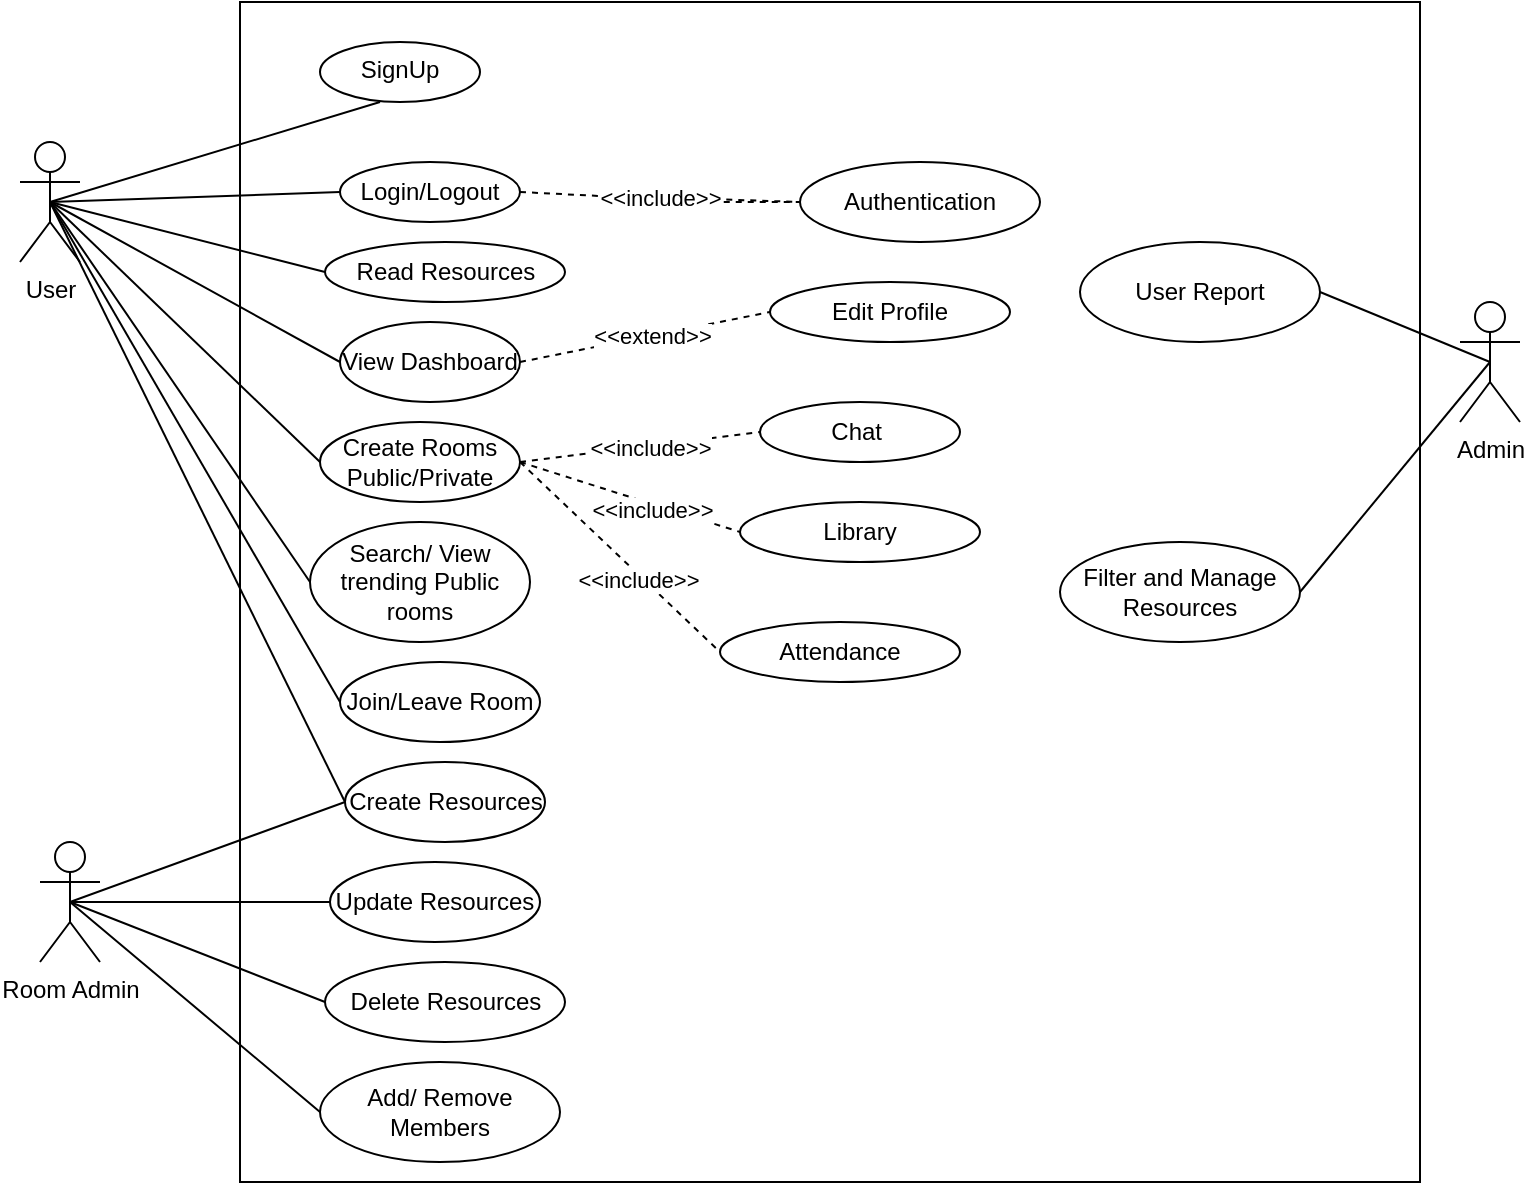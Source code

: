 <mxfile version="21.6.8" type="github">
  <diagram name="Page-1" id="84ZKlMFhilnohaXr-pnX">
    <mxGraphModel dx="880" dy="488" grid="1" gridSize="10" guides="1" tooltips="1" connect="1" arrows="1" fold="1" page="1" pageScale="1" pageWidth="850" pageHeight="1100" math="0" shadow="0">
      <root>
        <mxCell id="0" />
        <mxCell id="1" parent="0" />
        <mxCell id="jyIxc-UzyjHQJ8XHSzw2-1" value="" style="whiteSpace=wrap;html=1;aspect=fixed;" vertex="1" parent="1">
          <mxGeometry x="160" y="70" width="590" height="590" as="geometry" />
        </mxCell>
        <mxCell id="jyIxc-UzyjHQJ8XHSzw2-2" value="User" style="shape=umlActor;verticalLabelPosition=bottom;verticalAlign=top;html=1;outlineConnect=0;" vertex="1" parent="1">
          <mxGeometry x="50" y="140" width="30" height="60" as="geometry" />
        </mxCell>
        <mxCell id="jyIxc-UzyjHQJ8XHSzw2-4" value="Room Admin" style="shape=umlActor;verticalLabelPosition=bottom;verticalAlign=top;html=1;outlineConnect=0;" vertex="1" parent="1">
          <mxGeometry x="60" y="490" width="30" height="60" as="geometry" />
        </mxCell>
        <mxCell id="jyIxc-UzyjHQJ8XHSzw2-5" value="Admin" style="shape=umlActor;verticalLabelPosition=bottom;verticalAlign=top;html=1;outlineConnect=0;" vertex="1" parent="1">
          <mxGeometry x="770" y="220" width="30" height="60" as="geometry" />
        </mxCell>
        <mxCell id="jyIxc-UzyjHQJ8XHSzw2-9" value="SignUp" style="ellipse;whiteSpace=wrap;html=1;verticalAlign=top;" vertex="1" parent="1">
          <mxGeometry x="200" y="90" width="80" height="30" as="geometry" />
        </mxCell>
        <mxCell id="jyIxc-UzyjHQJ8XHSzw2-12" value="" style="endArrow=none;html=1;rounded=0;entryX=0.375;entryY=1;entryDx=0;entryDy=0;entryPerimeter=0;exitX=0.5;exitY=0.5;exitDx=0;exitDy=0;exitPerimeter=0;" edge="1" parent="1" source="jyIxc-UzyjHQJ8XHSzw2-2" target="jyIxc-UzyjHQJ8XHSzw2-9">
          <mxGeometry width="50" height="50" relative="1" as="geometry">
            <mxPoint x="350" y="290" as="sourcePoint" />
            <mxPoint x="400" y="240" as="targetPoint" />
            <Array as="points" />
          </mxGeometry>
        </mxCell>
        <mxCell id="jyIxc-UzyjHQJ8XHSzw2-13" value="" style="endArrow=none;html=1;rounded=0;entryX=0;entryY=0.5;entryDx=0;entryDy=0;exitX=0.5;exitY=0.5;exitDx=0;exitDy=0;exitPerimeter=0;" edge="1" parent="1" source="jyIxc-UzyjHQJ8XHSzw2-2" target="jyIxc-UzyjHQJ8XHSzw2-14">
          <mxGeometry width="50" height="50" relative="1" as="geometry">
            <mxPoint x="70" y="170" as="sourcePoint" />
            <mxPoint x="240" y="130" as="targetPoint" />
            <Array as="points" />
          </mxGeometry>
        </mxCell>
        <mxCell id="jyIxc-UzyjHQJ8XHSzw2-14" value="Login/Logout" style="ellipse;whiteSpace=wrap;html=1;" vertex="1" parent="1">
          <mxGeometry x="210" y="150" width="90" height="30" as="geometry" />
        </mxCell>
        <mxCell id="jyIxc-UzyjHQJ8XHSzw2-15" value="View Dashboard" style="ellipse;whiteSpace=wrap;html=1;" vertex="1" parent="1">
          <mxGeometry x="210" y="230" width="90" height="40" as="geometry" />
        </mxCell>
        <mxCell id="jyIxc-UzyjHQJ8XHSzw2-16" value="Create Rooms&lt;br&gt;Public/Private" style="ellipse;whiteSpace=wrap;html=1;" vertex="1" parent="1">
          <mxGeometry x="200" y="280" width="100" height="40" as="geometry" />
        </mxCell>
        <mxCell id="jyIxc-UzyjHQJ8XHSzw2-17" value="Search/ View trending Public rooms" style="ellipse;whiteSpace=wrap;html=1;" vertex="1" parent="1">
          <mxGeometry x="195" y="330" width="110" height="60" as="geometry" />
        </mxCell>
        <mxCell id="jyIxc-UzyjHQJ8XHSzw2-19" value="Join/Leave Room" style="ellipse;whiteSpace=wrap;html=1;" vertex="1" parent="1">
          <mxGeometry x="210" y="400" width="100" height="40" as="geometry" />
        </mxCell>
        <mxCell id="jyIxc-UzyjHQJ8XHSzw2-20" value="Create Resources" style="ellipse;whiteSpace=wrap;html=1;" vertex="1" parent="1">
          <mxGeometry x="212.5" y="450" width="100" height="40" as="geometry" />
        </mxCell>
        <mxCell id="jyIxc-UzyjHQJ8XHSzw2-21" value="Update Resources" style="ellipse;whiteSpace=wrap;html=1;" vertex="1" parent="1">
          <mxGeometry x="205" y="500" width="105" height="40" as="geometry" />
        </mxCell>
        <mxCell id="jyIxc-UzyjHQJ8XHSzw2-22" value="Read Resources" style="ellipse;whiteSpace=wrap;html=1;" vertex="1" parent="1">
          <mxGeometry x="202.5" y="190" width="120" height="30" as="geometry" />
        </mxCell>
        <mxCell id="jyIxc-UzyjHQJ8XHSzw2-23" value="Delete Resources" style="ellipse;whiteSpace=wrap;html=1;" vertex="1" parent="1">
          <mxGeometry x="202.5" y="550" width="120" height="40" as="geometry" />
        </mxCell>
        <mxCell id="jyIxc-UzyjHQJ8XHSzw2-25" value="Add/ Remove Members" style="ellipse;whiteSpace=wrap;html=1;" vertex="1" parent="1">
          <mxGeometry x="200" y="600" width="120" height="50" as="geometry" />
        </mxCell>
        <mxCell id="jyIxc-UzyjHQJ8XHSzw2-26" value="" style="endArrow=none;dashed=1;html=1;rounded=0;exitX=1;exitY=0.5;exitDx=0;exitDy=0;entryX=0.4;entryY=0.167;entryDx=0;entryDy=0;entryPerimeter=0;" edge="1" parent="1" source="jyIxc-UzyjHQJ8XHSzw2-14" target="jyIxc-UzyjHQJ8XHSzw2-1">
          <mxGeometry width="50" height="50" relative="1" as="geometry">
            <mxPoint x="430" y="220" as="sourcePoint" />
            <mxPoint x="480" y="170" as="targetPoint" />
            <Array as="points">
              <mxPoint x="400" y="170" />
              <mxPoint x="440" y="170" />
            </Array>
          </mxGeometry>
        </mxCell>
        <mxCell id="jyIxc-UzyjHQJ8XHSzw2-28" value="&amp;lt;&amp;lt;include&amp;gt;&amp;gt;" style="edgeLabel;html=1;align=center;verticalAlign=middle;resizable=0;points=[];" vertex="1" connectable="0" parent="jyIxc-UzyjHQJ8XHSzw2-26">
          <mxGeometry x="-0.241" y="1" relative="1" as="geometry">
            <mxPoint as="offset" />
          </mxGeometry>
        </mxCell>
        <mxCell id="jyIxc-UzyjHQJ8XHSzw2-27" value="Authentication" style="ellipse;whiteSpace=wrap;html=1;" vertex="1" parent="1">
          <mxGeometry x="440" y="150" width="120" height="40" as="geometry" />
        </mxCell>
        <mxCell id="jyIxc-UzyjHQJ8XHSzw2-29" value="" style="endArrow=none;dashed=1;html=1;rounded=0;exitX=1;exitY=0.5;exitDx=0;exitDy=0;entryX=0;entryY=0.5;entryDx=0;entryDy=0;" edge="1" parent="1" source="jyIxc-UzyjHQJ8XHSzw2-15" target="jyIxc-UzyjHQJ8XHSzw2-30">
          <mxGeometry width="50" height="50" relative="1" as="geometry">
            <mxPoint x="350" y="350" as="sourcePoint" />
            <mxPoint x="400" y="300" as="targetPoint" />
          </mxGeometry>
        </mxCell>
        <mxCell id="jyIxc-UzyjHQJ8XHSzw2-31" value="&amp;lt;&amp;lt;extend&amp;gt;&amp;gt;" style="edgeLabel;html=1;align=center;verticalAlign=middle;resizable=0;points=[];" vertex="1" connectable="0" parent="jyIxc-UzyjHQJ8XHSzw2-29">
          <mxGeometry x="0.055" relative="1" as="geometry">
            <mxPoint as="offset" />
          </mxGeometry>
        </mxCell>
        <mxCell id="jyIxc-UzyjHQJ8XHSzw2-30" value="Edit Profile" style="ellipse;whiteSpace=wrap;html=1;" vertex="1" parent="1">
          <mxGeometry x="425" y="210" width="120" height="30" as="geometry" />
        </mxCell>
        <mxCell id="jyIxc-UzyjHQJ8XHSzw2-32" value="" style="endArrow=none;dashed=1;html=1;rounded=0;exitX=1;exitY=0.5;exitDx=0;exitDy=0;entryX=0;entryY=0.5;entryDx=0;entryDy=0;" edge="1" parent="1" source="jyIxc-UzyjHQJ8XHSzw2-16" target="jyIxc-UzyjHQJ8XHSzw2-33">
          <mxGeometry width="50" height="50" relative="1" as="geometry">
            <mxPoint x="350" y="350" as="sourcePoint" />
            <mxPoint x="400" y="300" as="targetPoint" />
          </mxGeometry>
        </mxCell>
        <mxCell id="jyIxc-UzyjHQJ8XHSzw2-34" value="&amp;lt;&amp;lt;include&amp;gt;&amp;gt;" style="edgeLabel;html=1;align=center;verticalAlign=middle;resizable=0;points=[];" vertex="1" connectable="0" parent="jyIxc-UzyjHQJ8XHSzw2-32">
          <mxGeometry x="0.081" y="-1" relative="1" as="geometry">
            <mxPoint as="offset" />
          </mxGeometry>
        </mxCell>
        <mxCell id="jyIxc-UzyjHQJ8XHSzw2-33" value="Chat&amp;nbsp;" style="ellipse;whiteSpace=wrap;html=1;" vertex="1" parent="1">
          <mxGeometry x="420" y="270" width="100" height="30" as="geometry" />
        </mxCell>
        <mxCell id="jyIxc-UzyjHQJ8XHSzw2-35" value="Library" style="ellipse;whiteSpace=wrap;html=1;" vertex="1" parent="1">
          <mxGeometry x="410" y="320" width="120" height="30" as="geometry" />
        </mxCell>
        <mxCell id="jyIxc-UzyjHQJ8XHSzw2-36" value="" style="endArrow=none;dashed=1;html=1;rounded=0;exitX=1;exitY=0.5;exitDx=0;exitDy=0;entryX=0;entryY=0.5;entryDx=0;entryDy=0;" edge="1" parent="1" source="jyIxc-UzyjHQJ8XHSzw2-16" target="jyIxc-UzyjHQJ8XHSzw2-35">
          <mxGeometry width="50" height="50" relative="1" as="geometry">
            <mxPoint x="340" y="440" as="sourcePoint" />
            <mxPoint x="390" y="390" as="targetPoint" />
          </mxGeometry>
        </mxCell>
        <mxCell id="jyIxc-UzyjHQJ8XHSzw2-37" value="&amp;lt;&amp;lt;include&amp;gt;&amp;gt;" style="edgeLabel;html=1;align=center;verticalAlign=middle;resizable=0;points=[];" vertex="1" connectable="0" parent="jyIxc-UzyjHQJ8XHSzw2-36">
          <mxGeometry x="0.216" y="-3" relative="1" as="geometry">
            <mxPoint as="offset" />
          </mxGeometry>
        </mxCell>
        <mxCell id="jyIxc-UzyjHQJ8XHSzw2-38" value="Attendance" style="ellipse;whiteSpace=wrap;html=1;" vertex="1" parent="1">
          <mxGeometry x="400" y="380" width="120" height="30" as="geometry" />
        </mxCell>
        <mxCell id="jyIxc-UzyjHQJ8XHSzw2-39" value="" style="endArrow=none;dashed=1;html=1;rounded=0;exitX=1;exitY=0.5;exitDx=0;exitDy=0;entryX=0;entryY=0.5;entryDx=0;entryDy=0;" edge="1" parent="1" source="jyIxc-UzyjHQJ8XHSzw2-16" target="jyIxc-UzyjHQJ8XHSzw2-38">
          <mxGeometry width="50" height="50" relative="1" as="geometry">
            <mxPoint x="430" y="520" as="sourcePoint" />
            <mxPoint x="480" y="470" as="targetPoint" />
          </mxGeometry>
        </mxCell>
        <mxCell id="jyIxc-UzyjHQJ8XHSzw2-40" value="&amp;lt;&amp;lt;include&amp;gt;&amp;gt;" style="edgeLabel;html=1;align=center;verticalAlign=middle;resizable=0;points=[];" vertex="1" connectable="0" parent="jyIxc-UzyjHQJ8XHSzw2-39">
          <mxGeometry x="0.209" y="-2" relative="1" as="geometry">
            <mxPoint as="offset" />
          </mxGeometry>
        </mxCell>
        <mxCell id="jyIxc-UzyjHQJ8XHSzw2-41" value="User Report" style="ellipse;whiteSpace=wrap;html=1;" vertex="1" parent="1">
          <mxGeometry x="580" y="190" width="120" height="50" as="geometry" />
        </mxCell>
        <mxCell id="jyIxc-UzyjHQJ8XHSzw2-42" value="Filter and Manage Resources" style="ellipse;whiteSpace=wrap;html=1;" vertex="1" parent="1">
          <mxGeometry x="570" y="340" width="120" height="50" as="geometry" />
        </mxCell>
        <mxCell id="jyIxc-UzyjHQJ8XHSzw2-44" value="" style="endArrow=none;html=1;rounded=0;entryX=0;entryY=0.5;entryDx=0;entryDy=0;" edge="1" parent="1" target="jyIxc-UzyjHQJ8XHSzw2-22">
          <mxGeometry width="50" height="50" relative="1" as="geometry">
            <mxPoint x="65" y="170" as="sourcePoint" />
            <mxPoint x="170" y="240" as="targetPoint" />
          </mxGeometry>
        </mxCell>
        <mxCell id="jyIxc-UzyjHQJ8XHSzw2-45" value="" style="endArrow=none;html=1;rounded=0;entryX=0;entryY=0.5;entryDx=0;entryDy=0;exitX=0.5;exitY=0.5;exitDx=0;exitDy=0;exitPerimeter=0;" edge="1" parent="1" source="jyIxc-UzyjHQJ8XHSzw2-2" target="jyIxc-UzyjHQJ8XHSzw2-15">
          <mxGeometry width="50" height="50" relative="1" as="geometry">
            <mxPoint x="70" y="350" as="sourcePoint" />
            <mxPoint x="120" y="300" as="targetPoint" />
          </mxGeometry>
        </mxCell>
        <mxCell id="jyIxc-UzyjHQJ8XHSzw2-46" value="" style="endArrow=none;html=1;rounded=0;entryX=0;entryY=0.5;entryDx=0;entryDy=0;exitX=0.5;exitY=0.5;exitDx=0;exitDy=0;exitPerimeter=0;" edge="1" parent="1" source="jyIxc-UzyjHQJ8XHSzw2-2" target="jyIxc-UzyjHQJ8XHSzw2-16">
          <mxGeometry width="50" height="50" relative="1" as="geometry">
            <mxPoint x="60" y="350" as="sourcePoint" />
            <mxPoint x="110" y="300" as="targetPoint" />
          </mxGeometry>
        </mxCell>
        <mxCell id="jyIxc-UzyjHQJ8XHSzw2-47" value="" style="endArrow=none;html=1;rounded=0;entryX=0;entryY=0.5;entryDx=0;entryDy=0;exitX=0.5;exitY=0.5;exitDx=0;exitDy=0;exitPerimeter=0;" edge="1" parent="1" source="jyIxc-UzyjHQJ8XHSzw2-2" target="jyIxc-UzyjHQJ8XHSzw2-17">
          <mxGeometry width="50" height="50" relative="1" as="geometry">
            <mxPoint x="60" y="360" as="sourcePoint" />
            <mxPoint x="110" y="310" as="targetPoint" />
          </mxGeometry>
        </mxCell>
        <mxCell id="jyIxc-UzyjHQJ8XHSzw2-48" value="" style="endArrow=none;html=1;rounded=0;entryX=0;entryY=0.5;entryDx=0;entryDy=0;exitX=0.5;exitY=0.5;exitDx=0;exitDy=0;exitPerimeter=0;" edge="1" parent="1" source="jyIxc-UzyjHQJ8XHSzw2-2" target="jyIxc-UzyjHQJ8XHSzw2-19">
          <mxGeometry width="50" height="50" relative="1" as="geometry">
            <mxPoint x="50" y="370" as="sourcePoint" />
            <mxPoint x="100" y="320" as="targetPoint" />
          </mxGeometry>
        </mxCell>
        <mxCell id="jyIxc-UzyjHQJ8XHSzw2-49" value="" style="endArrow=none;html=1;rounded=0;entryX=0;entryY=0.5;entryDx=0;entryDy=0;exitX=0.5;exitY=0.5;exitDx=0;exitDy=0;exitPerimeter=0;" edge="1" parent="1" source="jyIxc-UzyjHQJ8XHSzw2-4" target="jyIxc-UzyjHQJ8XHSzw2-20">
          <mxGeometry width="50" height="50" relative="1" as="geometry">
            <mxPoint x="140" y="500" as="sourcePoint" />
            <mxPoint x="190" y="450" as="targetPoint" />
          </mxGeometry>
        </mxCell>
        <mxCell id="jyIxc-UzyjHQJ8XHSzw2-50" value="" style="endArrow=none;html=1;rounded=0;exitX=0.5;exitY=0.5;exitDx=0;exitDy=0;exitPerimeter=0;entryX=0;entryY=0.5;entryDx=0;entryDy=0;" edge="1" parent="1" source="jyIxc-UzyjHQJ8XHSzw2-4" target="jyIxc-UzyjHQJ8XHSzw2-21">
          <mxGeometry width="50" height="50" relative="1" as="geometry">
            <mxPoint x="350" y="550" as="sourcePoint" />
            <mxPoint x="400" y="500" as="targetPoint" />
          </mxGeometry>
        </mxCell>
        <mxCell id="jyIxc-UzyjHQJ8XHSzw2-52" value="" style="endArrow=none;html=1;rounded=0;entryX=0;entryY=0.5;entryDx=0;entryDy=0;exitX=0.5;exitY=0.5;exitDx=0;exitDy=0;exitPerimeter=0;" edge="1" parent="1" source="jyIxc-UzyjHQJ8XHSzw2-2" target="jyIxc-UzyjHQJ8XHSzw2-20">
          <mxGeometry width="50" height="50" relative="1" as="geometry">
            <mxPoint x="50" y="370" as="sourcePoint" />
            <mxPoint x="100" y="320" as="targetPoint" />
          </mxGeometry>
        </mxCell>
        <mxCell id="jyIxc-UzyjHQJ8XHSzw2-53" value="" style="endArrow=none;html=1;rounded=0;entryX=0;entryY=0.5;entryDx=0;entryDy=0;exitX=0.5;exitY=0.5;exitDx=0;exitDy=0;exitPerimeter=0;" edge="1" parent="1" source="jyIxc-UzyjHQJ8XHSzw2-4" target="jyIxc-UzyjHQJ8XHSzw2-23">
          <mxGeometry width="50" height="50" relative="1" as="geometry">
            <mxPoint x="70" y="440" as="sourcePoint" />
            <mxPoint x="120" y="390" as="targetPoint" />
          </mxGeometry>
        </mxCell>
        <mxCell id="jyIxc-UzyjHQJ8XHSzw2-54" value="" style="endArrow=none;html=1;rounded=0;entryX=0;entryY=0.5;entryDx=0;entryDy=0;exitX=0.5;exitY=0.5;exitDx=0;exitDy=0;exitPerimeter=0;" edge="1" parent="1" source="jyIxc-UzyjHQJ8XHSzw2-4" target="jyIxc-UzyjHQJ8XHSzw2-25">
          <mxGeometry width="50" height="50" relative="1" as="geometry">
            <mxPoint x="60" y="440" as="sourcePoint" />
            <mxPoint x="110" y="390" as="targetPoint" />
          </mxGeometry>
        </mxCell>
        <mxCell id="jyIxc-UzyjHQJ8XHSzw2-55" value="" style="endArrow=none;html=1;rounded=0;entryX=0.5;entryY=0.5;entryDx=0;entryDy=0;entryPerimeter=0;exitX=1;exitY=0.5;exitDx=0;exitDy=0;" edge="1" parent="1" source="jyIxc-UzyjHQJ8XHSzw2-41" target="jyIxc-UzyjHQJ8XHSzw2-5">
          <mxGeometry width="50" height="50" relative="1" as="geometry">
            <mxPoint x="10" y="450" as="sourcePoint" />
            <mxPoint x="60" y="400" as="targetPoint" />
          </mxGeometry>
        </mxCell>
        <mxCell id="jyIxc-UzyjHQJ8XHSzw2-56" value="" style="endArrow=none;html=1;rounded=0;entryX=0.5;entryY=0.5;entryDx=0;entryDy=0;entryPerimeter=0;exitX=1;exitY=0.5;exitDx=0;exitDy=0;" edge="1" parent="1" source="jyIxc-UzyjHQJ8XHSzw2-42" target="jyIxc-UzyjHQJ8XHSzw2-5">
          <mxGeometry width="50" height="50" relative="1" as="geometry">
            <mxPoint x="660" y="360" as="sourcePoint" />
            <mxPoint x="710" y="310" as="targetPoint" />
          </mxGeometry>
        </mxCell>
      </root>
    </mxGraphModel>
  </diagram>
</mxfile>
